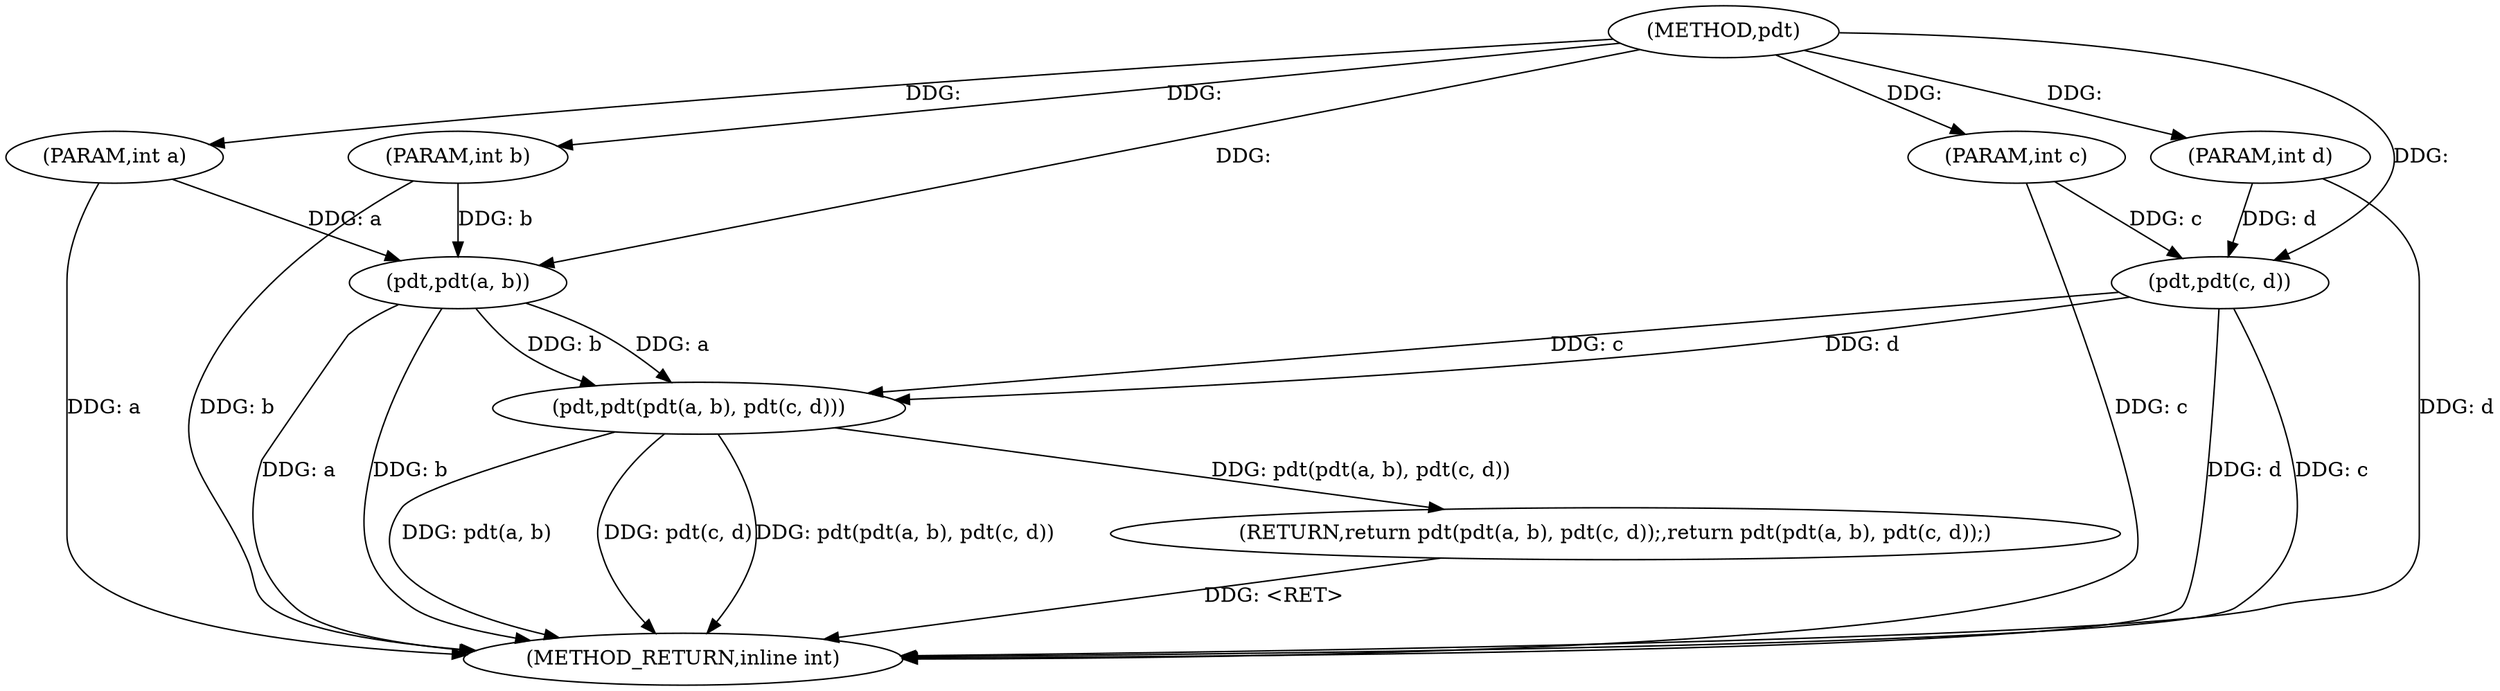 digraph "pdt" {  
"1002161" [label = "(METHOD,pdt)" ]
"1002175" [label = "(METHOD_RETURN,inline int)" ]
"1002162" [label = "(PARAM,int a)" ]
"1002163" [label = "(PARAM,int b)" ]
"1002164" [label = "(PARAM,int c)" ]
"1002165" [label = "(PARAM,int d)" ]
"1002167" [label = "(RETURN,return pdt(pdt(a, b), pdt(c, d));,return pdt(pdt(a, b), pdt(c, d));)" ]
"1002168" [label = "(pdt,pdt(pdt(a, b), pdt(c, d)))" ]
"1002169" [label = "(pdt,pdt(a, b))" ]
"1002172" [label = "(pdt,pdt(c, d))" ]
  "1002162" -> "1002175"  [ label = "DDG: a"] 
  "1002163" -> "1002175"  [ label = "DDG: b"] 
  "1002164" -> "1002175"  [ label = "DDG: c"] 
  "1002165" -> "1002175"  [ label = "DDG: d"] 
  "1002169" -> "1002175"  [ label = "DDG: a"] 
  "1002169" -> "1002175"  [ label = "DDG: b"] 
  "1002168" -> "1002175"  [ label = "DDG: pdt(a, b)"] 
  "1002172" -> "1002175"  [ label = "DDG: c"] 
  "1002172" -> "1002175"  [ label = "DDG: d"] 
  "1002168" -> "1002175"  [ label = "DDG: pdt(c, d)"] 
  "1002168" -> "1002175"  [ label = "DDG: pdt(pdt(a, b), pdt(c, d))"] 
  "1002167" -> "1002175"  [ label = "DDG: <RET>"] 
  "1002161" -> "1002162"  [ label = "DDG: "] 
  "1002161" -> "1002163"  [ label = "DDG: "] 
  "1002161" -> "1002164"  [ label = "DDG: "] 
  "1002161" -> "1002165"  [ label = "DDG: "] 
  "1002168" -> "1002167"  [ label = "DDG: pdt(pdt(a, b), pdt(c, d))"] 
  "1002169" -> "1002168"  [ label = "DDG: b"] 
  "1002169" -> "1002168"  [ label = "DDG: a"] 
  "1002172" -> "1002168"  [ label = "DDG: c"] 
  "1002172" -> "1002168"  [ label = "DDG: d"] 
  "1002162" -> "1002169"  [ label = "DDG: a"] 
  "1002161" -> "1002169"  [ label = "DDG: "] 
  "1002163" -> "1002169"  [ label = "DDG: b"] 
  "1002164" -> "1002172"  [ label = "DDG: c"] 
  "1002161" -> "1002172"  [ label = "DDG: "] 
  "1002165" -> "1002172"  [ label = "DDG: d"] 
}
